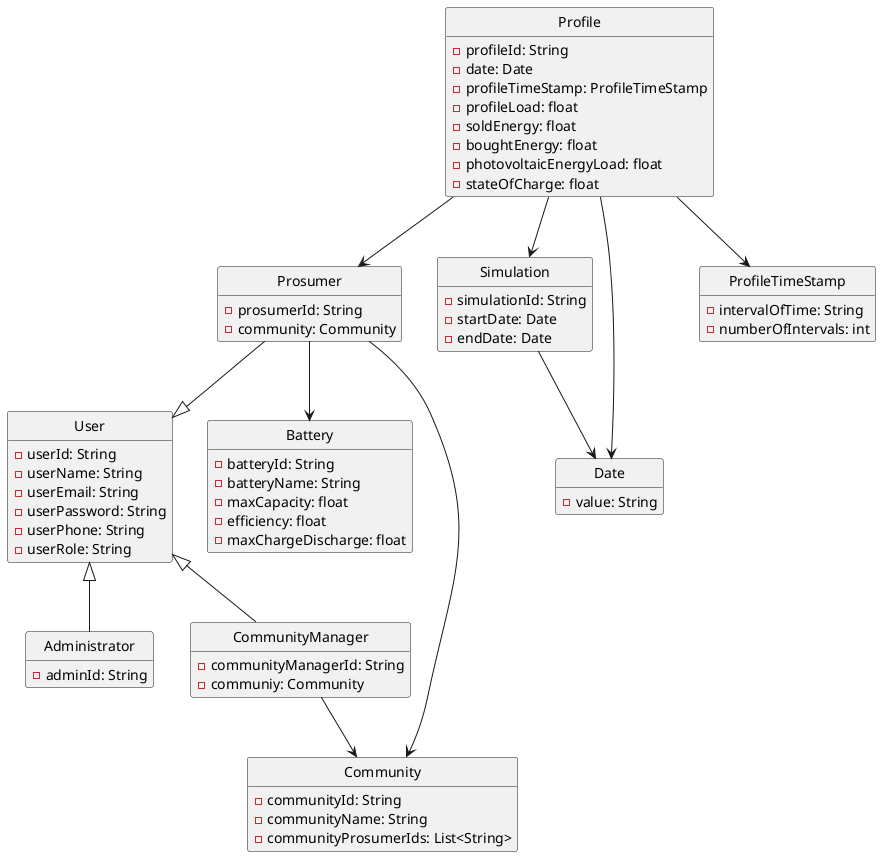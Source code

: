 @startuml
skinparam style strictuml
hide methods

' Classes ajustadas segundo o modelo de domínio

class Prosumer {
  - prosumerId: String
  - community: Community
}

class Profile {
  - profileId: String
  - date: Date
  - profileTimeStamp: ProfileTimeStamp
  - profileLoad: float
  - soldEnergy: float
  - boughtEnergy: float
  - photovoltaicEnergyLoad: float
  - stateOfCharge: float
}

class User {
  - userId: String
  - userName: String
  - userEmail: String
  - userPassword: String
  - userPhone: String
  - userRole: String
}

class Administrator {
  - adminId: String
}

class CommunityManager {
  - communityManagerId: String
  - communiy: Community
}

class Battery {
  - batteryId: String
  - batteryName: String
  - maxCapacity: float
  - efficiency: float
  - maxChargeDischarge: float
}

class Community {
  - communityId: String
  - communityName: String
  - communityProsumerIds: List<String>
}

class Simulation {
  - simulationId: String
  - startDate: Date
  - endDate: Date
}

class Date {
  - value: String
}

class ProfileTimeStamp {
  - intervalOfTime: String
  - numberOfIntervals: int
}

' Relações corrigidas

Prosumer -->  Battery
Prosumer -->  Community
Prosumer --|> User

Profile -->  Prosumer
Profile -->  Simulation
Profile -->  ProfileTimeStamp
Profile --> Date

User <|-- Administrator
User <|-- CommunityManager

CommunityManager --> Community
Simulation --> Date

@enduml